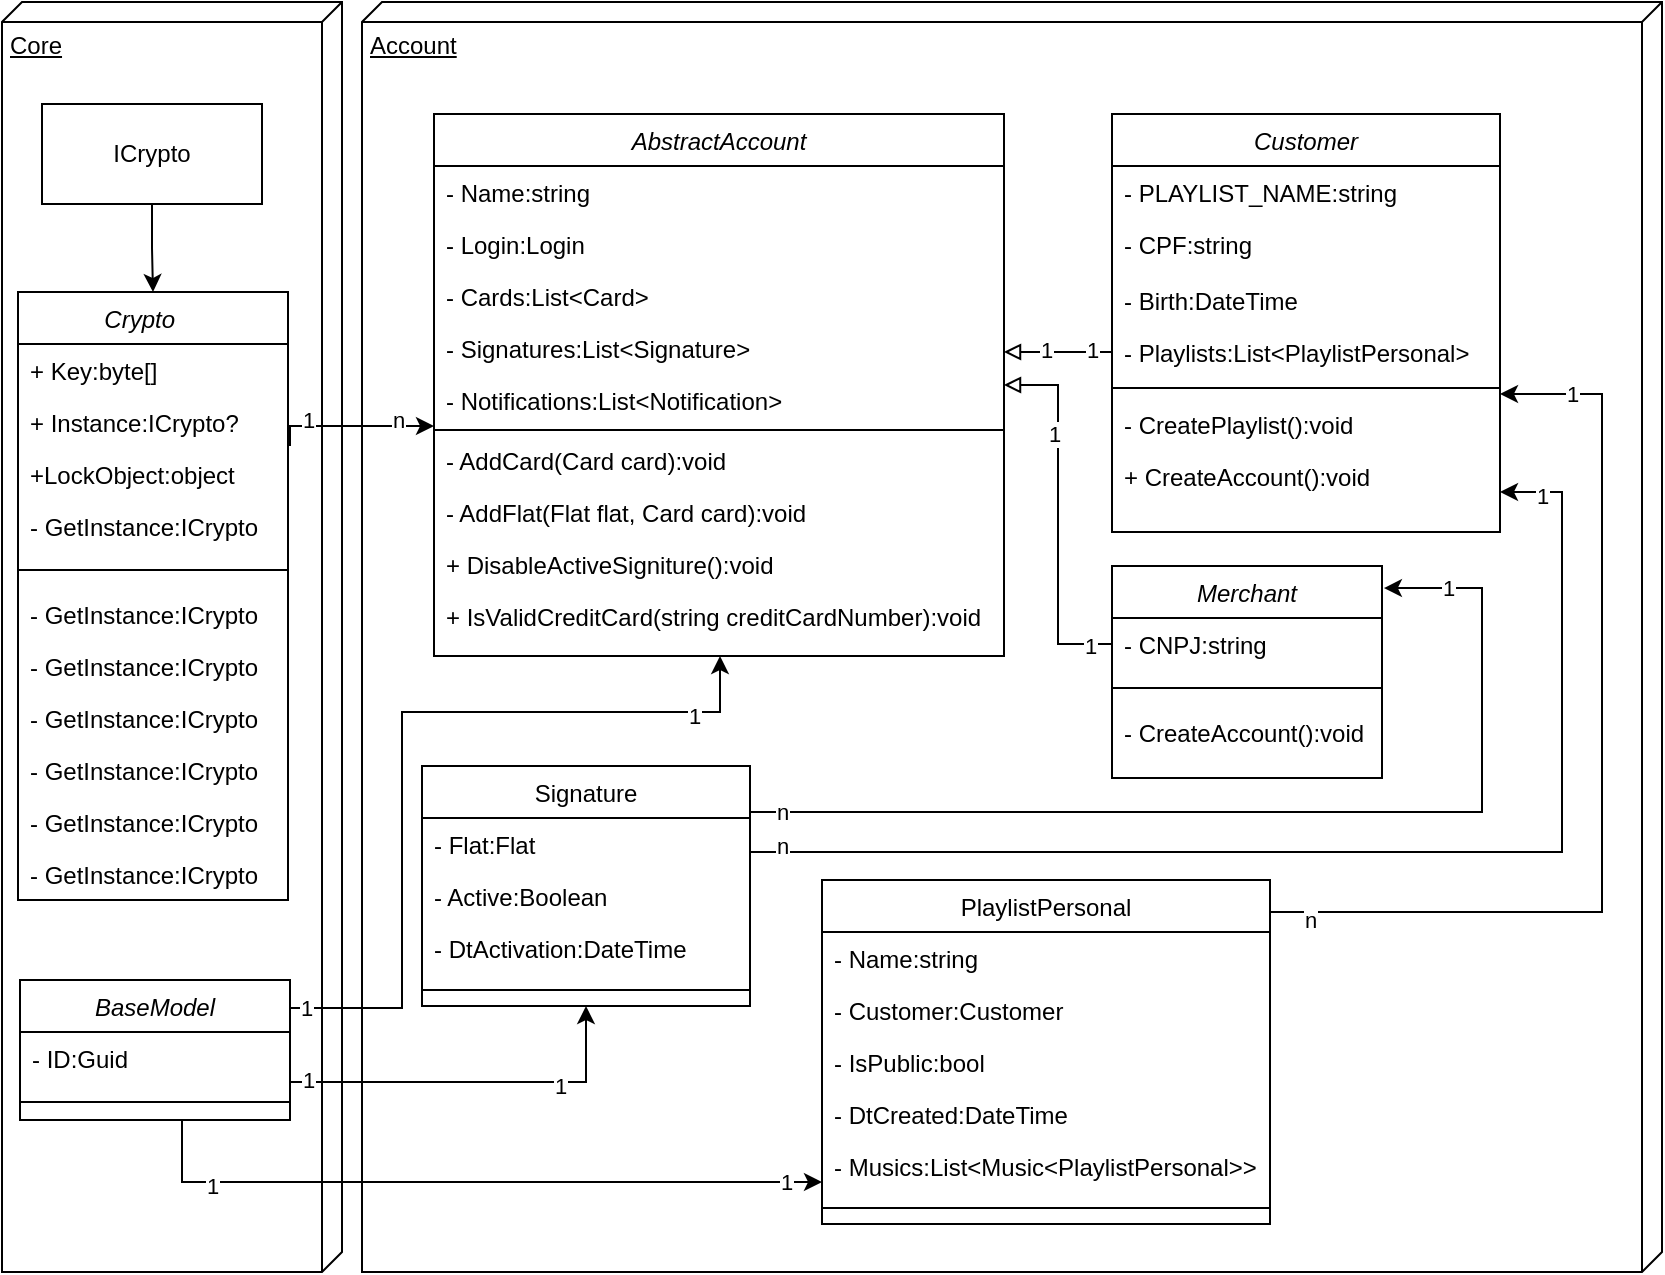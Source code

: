 <mxfile version="22.1.11" type="github">
  <diagram id="C5RBs43oDa-KdzZeNtuy" name="Page-1">
    <mxGraphModel dx="1434" dy="738" grid="1" gridSize="10" guides="1" tooltips="1" connect="1" arrows="1" fold="1" page="1" pageScale="1" pageWidth="1169" pageHeight="827" math="0" shadow="0">
      <root>
        <mxCell id="WIyWlLk6GJQsqaUBKTNV-0" />
        <mxCell id="WIyWlLk6GJQsqaUBKTNV-1" parent="WIyWlLk6GJQsqaUBKTNV-0" />
        <mxCell id="feMMTU7LGqaFjVzuQ2Fy-43" value="Account&lt;br&gt;" style="verticalAlign=top;align=left;spacingTop=8;spacingLeft=2;spacingRight=12;shape=cube;size=10;direction=south;fontStyle=4;html=1;whiteSpace=wrap;" vertex="1" parent="WIyWlLk6GJQsqaUBKTNV-1">
          <mxGeometry x="350" y="75" width="650" height="635" as="geometry" />
        </mxCell>
        <mxCell id="feMMTU7LGqaFjVzuQ2Fy-35" value="Core&lt;br&gt;" style="verticalAlign=top;align=left;spacingTop=8;spacingLeft=2;spacingRight=12;shape=cube;size=10;direction=south;fontStyle=4;html=1;whiteSpace=wrap;" vertex="1" parent="WIyWlLk6GJQsqaUBKTNV-1">
          <mxGeometry x="170" y="75" width="170" height="635" as="geometry" />
        </mxCell>
        <mxCell id="zkfFHV4jXpPFQw0GAbJ--0" value="AbstractAccount" style="swimlane;fontStyle=2;align=center;verticalAlign=top;childLayout=stackLayout;horizontal=1;startSize=26;horizontalStack=0;resizeParent=1;resizeLast=0;collapsible=1;marginBottom=0;rounded=0;shadow=0;strokeWidth=1;labelBackgroundColor=default;" parent="WIyWlLk6GJQsqaUBKTNV-1" vertex="1">
          <mxGeometry x="386" y="131" width="285" height="271" as="geometry">
            <mxRectangle x="230" y="140" width="160" height="26" as="alternateBounds" />
          </mxGeometry>
        </mxCell>
        <mxCell id="zkfFHV4jXpPFQw0GAbJ--3" value="- Name:string" style="text;align=left;verticalAlign=top;spacingLeft=4;spacingRight=4;overflow=hidden;rotatable=0;points=[[0,0.5],[1,0.5]];portConstraint=eastwest;rounded=0;shadow=0;html=0;" parent="zkfFHV4jXpPFQw0GAbJ--0" vertex="1">
          <mxGeometry y="26" width="285" height="26" as="geometry" />
        </mxCell>
        <mxCell id="zkfFHV4jXpPFQw0GAbJ--1" value="- Login:Login" style="text;align=left;verticalAlign=top;spacingLeft=4;spacingRight=4;overflow=hidden;rotatable=0;points=[[0,0.5],[1,0.5]];portConstraint=eastwest;" parent="zkfFHV4jXpPFQw0GAbJ--0" vertex="1">
          <mxGeometry y="52" width="285" height="26" as="geometry" />
        </mxCell>
        <mxCell id="feMMTU7LGqaFjVzuQ2Fy-9" value="- Cards:List&lt;Card&gt;" style="text;align=left;verticalAlign=top;spacingLeft=4;spacingRight=4;overflow=hidden;rotatable=0;points=[[0,0.5],[1,0.5]];portConstraint=eastwest;" vertex="1" parent="zkfFHV4jXpPFQw0GAbJ--0">
          <mxGeometry y="78" width="285" height="26" as="geometry" />
        </mxCell>
        <mxCell id="feMMTU7LGqaFjVzuQ2Fy-10" value="- Signatures:List&lt;Signature&gt;" style="text;align=left;verticalAlign=top;spacingLeft=4;spacingRight=4;overflow=hidden;rotatable=0;points=[[0,0.5],[1,0.5]];portConstraint=eastwest;" vertex="1" parent="zkfFHV4jXpPFQw0GAbJ--0">
          <mxGeometry y="104" width="285" height="26" as="geometry" />
        </mxCell>
        <mxCell id="feMMTU7LGqaFjVzuQ2Fy-11" value="- Notifications:List&lt;Notification&gt;" style="text;align=left;verticalAlign=top;spacingLeft=4;spacingRight=4;overflow=hidden;rotatable=0;points=[[0,0.5],[1,0.5]];portConstraint=eastwest;" vertex="1" parent="zkfFHV4jXpPFQw0GAbJ--0">
          <mxGeometry y="130" width="285" height="26" as="geometry" />
        </mxCell>
        <mxCell id="zkfFHV4jXpPFQw0GAbJ--4" value="" style="line;html=1;strokeWidth=1;align=left;verticalAlign=middle;spacingTop=-1;spacingLeft=3;spacingRight=3;rotatable=0;labelPosition=right;points=[];portConstraint=eastwest;" parent="zkfFHV4jXpPFQw0GAbJ--0" vertex="1">
          <mxGeometry y="156" width="285" height="4" as="geometry" />
        </mxCell>
        <mxCell id="feMMTU7LGqaFjVzuQ2Fy-14" value="- AddCard(Card card):void " style="text;align=left;verticalAlign=top;spacingLeft=4;spacingRight=4;overflow=hidden;rotatable=0;points=[[0,0.5],[1,0.5]];portConstraint=eastwest;" vertex="1" parent="zkfFHV4jXpPFQw0GAbJ--0">
          <mxGeometry y="160" width="285" height="26" as="geometry" />
        </mxCell>
        <mxCell id="feMMTU7LGqaFjVzuQ2Fy-15" value="- AddFlat(Flat flat, Card card):void " style="text;align=left;verticalAlign=top;spacingLeft=4;spacingRight=4;overflow=hidden;rotatable=0;points=[[0,0.5],[1,0.5]];portConstraint=eastwest;" vertex="1" parent="zkfFHV4jXpPFQw0GAbJ--0">
          <mxGeometry y="186" width="285" height="26" as="geometry" />
        </mxCell>
        <mxCell id="feMMTU7LGqaFjVzuQ2Fy-17" value="+ DisableActiveSigniture():void " style="text;align=left;verticalAlign=top;spacingLeft=4;spacingRight=4;overflow=hidden;rotatable=0;points=[[0,0.5],[1,0.5]];portConstraint=eastwest;" vertex="1" parent="zkfFHV4jXpPFQw0GAbJ--0">
          <mxGeometry y="212" width="285" height="26" as="geometry" />
        </mxCell>
        <mxCell id="feMMTU7LGqaFjVzuQ2Fy-16" value="+ IsValidCreditCard(string creditCardNumber):void" style="text;align=left;verticalAlign=top;spacingLeft=4;spacingRight=4;overflow=hidden;rotatable=0;points=[[0,0.5],[1,0.5]];portConstraint=eastwest;" vertex="1" parent="zkfFHV4jXpPFQw0GAbJ--0">
          <mxGeometry y="238" width="285" height="26" as="geometry" />
        </mxCell>
        <mxCell id="6qK0VQakLGA7VWoojaVd-2" value="Customer" style="swimlane;fontStyle=2;align=center;verticalAlign=top;childLayout=stackLayout;horizontal=1;startSize=26;horizontalStack=0;resizeParent=1;resizeLast=0;collapsible=1;marginBottom=0;rounded=0;shadow=0;strokeWidth=1;labelBackgroundColor=default;" parent="WIyWlLk6GJQsqaUBKTNV-1" vertex="1">
          <mxGeometry x="725" y="131" width="194" height="209" as="geometry">
            <mxRectangle x="230" y="140" width="160" height="26" as="alternateBounds" />
          </mxGeometry>
        </mxCell>
        <mxCell id="6qK0VQakLGA7VWoojaVd-24" value="- PLAYLIST_NAME:string&#xa;" style="text;align=left;verticalAlign=top;spacingLeft=4;spacingRight=4;overflow=hidden;rotatable=0;points=[[0,0.5],[1,0.5]];portConstraint=eastwest;rounded=0;shadow=0;html=0;" parent="6qK0VQakLGA7VWoojaVd-2" vertex="1">
          <mxGeometry y="26" width="194" height="26" as="geometry" />
        </mxCell>
        <mxCell id="feMMTU7LGqaFjVzuQ2Fy-4" value="- CPF:string" style="text;align=left;verticalAlign=top;spacingLeft=4;spacingRight=4;overflow=hidden;rotatable=0;points=[[0,0.5],[1,0.5]];portConstraint=eastwest;rounded=0;shadow=0;html=0;" vertex="1" parent="6qK0VQakLGA7VWoojaVd-2">
          <mxGeometry y="52" width="194" height="28" as="geometry" />
        </mxCell>
        <mxCell id="feMMTU7LGqaFjVzuQ2Fy-1" value="- Birth:DateTime" style="text;align=left;verticalAlign=top;spacingLeft=4;spacingRight=4;overflow=hidden;rotatable=0;points=[[0,0.5],[1,0.5]];portConstraint=eastwest;rounded=0;shadow=0;html=0;" vertex="1" parent="6qK0VQakLGA7VWoojaVd-2">
          <mxGeometry y="80" width="194" height="26" as="geometry" />
        </mxCell>
        <mxCell id="feMMTU7LGqaFjVzuQ2Fy-2" value="- Playlists:List&lt;PlaylistPersonal&gt;" style="text;align=left;verticalAlign=top;spacingLeft=4;spacingRight=4;overflow=hidden;rotatable=0;points=[[0,0.5],[1,0.5]];portConstraint=eastwest;rounded=0;shadow=0;html=0;" vertex="1" parent="6qK0VQakLGA7VWoojaVd-2">
          <mxGeometry y="106" width="194" height="26" as="geometry" />
        </mxCell>
        <mxCell id="6qK0VQakLGA7VWoojaVd-6" value="" style="line;html=1;strokeWidth=1;align=left;verticalAlign=middle;spacingTop=-1;spacingLeft=3;spacingRight=3;rotatable=0;labelPosition=right;points=[];portConstraint=eastwest;" parent="6qK0VQakLGA7VWoojaVd-2" vertex="1">
          <mxGeometry y="132" width="194" height="10" as="geometry" />
        </mxCell>
        <mxCell id="feMMTU7LGqaFjVzuQ2Fy-7" value="- CreatePlaylist():void" style="text;align=left;verticalAlign=top;spacingLeft=4;spacingRight=4;overflow=hidden;rotatable=0;points=[[0,0.5],[1,0.5]];portConstraint=eastwest;rounded=0;shadow=0;html=0;" vertex="1" parent="6qK0VQakLGA7VWoojaVd-2">
          <mxGeometry y="142" width="194" height="26" as="geometry" />
        </mxCell>
        <mxCell id="feMMTU7LGqaFjVzuQ2Fy-6" value="+ CreateAccount():void" style="text;align=left;verticalAlign=top;spacingLeft=4;spacingRight=4;overflow=hidden;rotatable=0;points=[[0,0.5],[1,0.5]];portConstraint=eastwest;rounded=0;shadow=0;html=0;" vertex="1" parent="6qK0VQakLGA7VWoojaVd-2">
          <mxGeometry y="168" width="194" height="26" as="geometry" />
        </mxCell>
        <mxCell id="6qK0VQakLGA7VWoojaVd-61" value="Signature" style="swimlane;fontStyle=0;align=center;verticalAlign=top;childLayout=stackLayout;horizontal=1;startSize=26;horizontalStack=0;resizeParent=1;resizeLast=0;collapsible=1;marginBottom=0;rounded=0;shadow=0;strokeWidth=1;" parent="WIyWlLk6GJQsqaUBKTNV-1" vertex="1">
          <mxGeometry x="380" y="457" width="164" height="120" as="geometry">
            <mxRectangle x="340" y="380" width="170" height="26" as="alternateBounds" />
          </mxGeometry>
        </mxCell>
        <mxCell id="feMMTU7LGqaFjVzuQ2Fy-72" value="- Flat:Flat" style="text;align=left;verticalAlign=top;spacingLeft=4;spacingRight=4;overflow=hidden;rotatable=0;points=[[0,0.5],[1,0.5]];portConstraint=eastwest;" vertex="1" parent="6qK0VQakLGA7VWoojaVd-61">
          <mxGeometry y="26" width="164" height="26" as="geometry" />
        </mxCell>
        <mxCell id="feMMTU7LGqaFjVzuQ2Fy-73" value="- Active:Boolean" style="text;align=left;verticalAlign=top;spacingLeft=4;spacingRight=4;overflow=hidden;rotatable=0;points=[[0,0.5],[1,0.5]];portConstraint=eastwest;" vertex="1" parent="6qK0VQakLGA7VWoojaVd-61">
          <mxGeometry y="52" width="164" height="26" as="geometry" />
        </mxCell>
        <mxCell id="feMMTU7LGqaFjVzuQ2Fy-74" value="- DtActivation:DateTime" style="text;align=left;verticalAlign=top;spacingLeft=4;spacingRight=4;overflow=hidden;rotatable=0;points=[[0,0.5],[1,0.5]];portConstraint=eastwest;" vertex="1" parent="6qK0VQakLGA7VWoojaVd-61">
          <mxGeometry y="78" width="164" height="26" as="geometry" />
        </mxCell>
        <mxCell id="6qK0VQakLGA7VWoojaVd-62" value="" style="line;html=1;strokeWidth=1;align=left;verticalAlign=middle;spacingTop=-1;spacingLeft=3;spacingRight=3;rotatable=0;labelPosition=right;points=[];portConstraint=eastwest;" parent="6qK0VQakLGA7VWoojaVd-61" vertex="1">
          <mxGeometry y="104" width="164" height="16" as="geometry" />
        </mxCell>
        <mxCell id="6qK0VQakLGA7VWoojaVd-82" style="edgeStyle=orthogonalEdgeStyle;rounded=0;orthogonalLoop=1;jettySize=auto;html=1;exitX=0.5;exitY=1;exitDx=0;exitDy=0;endArrow=none;endFill=0;" parent="WIyWlLk6GJQsqaUBKTNV-1" edge="1">
          <mxGeometry relative="1" as="geometry">
            <mxPoint x="700" y="260" as="sourcePoint" />
          </mxGeometry>
        </mxCell>
        <mxCell id="6qK0VQakLGA7VWoojaVd-84" value="Merchant" style="swimlane;fontStyle=2;align=center;verticalAlign=top;childLayout=stackLayout;horizontal=1;startSize=26;horizontalStack=0;resizeParent=1;resizeLast=0;collapsible=1;marginBottom=0;rounded=0;shadow=0;strokeWidth=1;labelBackgroundColor=default;" parent="WIyWlLk6GJQsqaUBKTNV-1" vertex="1">
          <mxGeometry x="725" y="357" width="135" height="106" as="geometry">
            <mxRectangle x="695" y="300" width="160" height="26" as="alternateBounds" />
          </mxGeometry>
        </mxCell>
        <mxCell id="6qK0VQakLGA7VWoojaVd-91" value="- CNPJ:string" style="text;align=left;verticalAlign=top;spacingLeft=4;spacingRight=4;overflow=hidden;rotatable=0;points=[[0,0.5],[1,0.5]];portConstraint=eastwest;rounded=0;shadow=0;html=0;" parent="6qK0VQakLGA7VWoojaVd-84" vertex="1">
          <mxGeometry y="26" width="135" height="26" as="geometry" />
        </mxCell>
        <mxCell id="6qK0VQakLGA7VWoojaVd-88" value="" style="line;html=1;strokeWidth=1;align=left;verticalAlign=middle;spacingTop=-1;spacingLeft=3;spacingRight=3;rotatable=0;labelPosition=right;points=[];portConstraint=eastwest;" parent="6qK0VQakLGA7VWoojaVd-84" vertex="1">
          <mxGeometry y="52" width="135" height="18" as="geometry" />
        </mxCell>
        <mxCell id="feMMTU7LGqaFjVzuQ2Fy-8" value="- CreateAccount():void" style="text;align=left;verticalAlign=top;spacingLeft=4;spacingRight=4;overflow=hidden;rotatable=0;points=[[0,0.5],[1,0.5]];portConstraint=eastwest;rounded=0;shadow=0;html=0;" vertex="1" parent="6qK0VQakLGA7VWoojaVd-84">
          <mxGeometry y="70" width="135" height="26" as="geometry" />
        </mxCell>
        <mxCell id="feMMTU7LGqaFjVzuQ2Fy-28" value="Crypto    " style="swimlane;fontStyle=2;align=center;verticalAlign=top;childLayout=stackLayout;horizontal=1;startSize=26;horizontalStack=0;resizeParent=1;resizeLast=0;collapsible=1;marginBottom=0;rounded=0;shadow=0;strokeWidth=1;labelBackgroundColor=default;" vertex="1" parent="WIyWlLk6GJQsqaUBKTNV-1">
          <mxGeometry x="178" y="220" width="135" height="304" as="geometry">
            <mxRectangle x="230" y="140" width="160" height="26" as="alternateBounds" />
          </mxGeometry>
        </mxCell>
        <mxCell id="feMMTU7LGqaFjVzuQ2Fy-29" value="+ Key:byte[]" style="text;align=left;verticalAlign=top;spacingLeft=4;spacingRight=4;overflow=hidden;rotatable=0;points=[[0,0.5],[1,0.5]];portConstraint=eastwest;rounded=0;shadow=0;html=0;" vertex="1" parent="feMMTU7LGqaFjVzuQ2Fy-28">
          <mxGeometry y="26" width="135" height="26" as="geometry" />
        </mxCell>
        <mxCell id="feMMTU7LGqaFjVzuQ2Fy-82" value="+ Instance:ICrypto?" style="text;align=left;verticalAlign=top;spacingLeft=4;spacingRight=4;overflow=hidden;rotatable=0;points=[[0,0.5],[1,0.5]];portConstraint=eastwest;rounded=0;shadow=0;html=0;" vertex="1" parent="feMMTU7LGqaFjVzuQ2Fy-28">
          <mxGeometry y="52" width="135" height="26" as="geometry" />
        </mxCell>
        <mxCell id="feMMTU7LGqaFjVzuQ2Fy-83" value="+LockObject:object " style="text;align=left;verticalAlign=top;spacingLeft=4;spacingRight=4;overflow=hidden;rotatable=0;points=[[0,0.5],[1,0.5]];portConstraint=eastwest;rounded=0;shadow=0;html=0;" vertex="1" parent="feMMTU7LGqaFjVzuQ2Fy-28">
          <mxGeometry y="78" width="135" height="26" as="geometry" />
        </mxCell>
        <mxCell id="feMMTU7LGqaFjVzuQ2Fy-84" value="- GetInstance:ICrypto" style="text;align=left;verticalAlign=top;spacingLeft=4;spacingRight=4;overflow=hidden;rotatable=0;points=[[0,0.5],[1,0.5]];portConstraint=eastwest;rounded=0;shadow=0;html=0;" vertex="1" parent="feMMTU7LGqaFjVzuQ2Fy-28">
          <mxGeometry y="104" width="135" height="26" as="geometry" />
        </mxCell>
        <mxCell id="feMMTU7LGqaFjVzuQ2Fy-30" value="" style="line;html=1;strokeWidth=1;align=left;verticalAlign=middle;spacingTop=-1;spacingLeft=3;spacingRight=3;rotatable=0;labelPosition=right;points=[];portConstraint=eastwest;" vertex="1" parent="feMMTU7LGqaFjVzuQ2Fy-28">
          <mxGeometry y="130" width="135" height="18" as="geometry" />
        </mxCell>
        <mxCell id="feMMTU7LGqaFjVzuQ2Fy-86" value="- GetInstance:ICrypto" style="text;align=left;verticalAlign=top;spacingLeft=4;spacingRight=4;overflow=hidden;rotatable=0;points=[[0,0.5],[1,0.5]];portConstraint=eastwest;rounded=0;shadow=0;html=0;" vertex="1" parent="feMMTU7LGqaFjVzuQ2Fy-28">
          <mxGeometry y="148" width="135" height="26" as="geometry" />
        </mxCell>
        <mxCell id="feMMTU7LGqaFjVzuQ2Fy-87" value="- GetInstance:ICrypto" style="text;align=left;verticalAlign=top;spacingLeft=4;spacingRight=4;overflow=hidden;rotatable=0;points=[[0,0.5],[1,0.5]];portConstraint=eastwest;rounded=0;shadow=0;html=0;" vertex="1" parent="feMMTU7LGqaFjVzuQ2Fy-28">
          <mxGeometry y="174" width="135" height="26" as="geometry" />
        </mxCell>
        <mxCell id="feMMTU7LGqaFjVzuQ2Fy-89" value="- GetInstance:ICrypto" style="text;align=left;verticalAlign=top;spacingLeft=4;spacingRight=4;overflow=hidden;rotatable=0;points=[[0,0.5],[1,0.5]];portConstraint=eastwest;rounded=0;shadow=0;html=0;" vertex="1" parent="feMMTU7LGqaFjVzuQ2Fy-28">
          <mxGeometry y="200" width="135" height="26" as="geometry" />
        </mxCell>
        <mxCell id="feMMTU7LGqaFjVzuQ2Fy-88" value="- GetInstance:ICrypto" style="text;align=left;verticalAlign=top;spacingLeft=4;spacingRight=4;overflow=hidden;rotatable=0;points=[[0,0.5],[1,0.5]];portConstraint=eastwest;rounded=0;shadow=0;html=0;" vertex="1" parent="feMMTU7LGqaFjVzuQ2Fy-28">
          <mxGeometry y="226" width="135" height="26" as="geometry" />
        </mxCell>
        <mxCell id="feMMTU7LGqaFjVzuQ2Fy-90" value="- GetInstance:ICrypto" style="text;align=left;verticalAlign=top;spacingLeft=4;spacingRight=4;overflow=hidden;rotatable=0;points=[[0,0.5],[1,0.5]];portConstraint=eastwest;rounded=0;shadow=0;html=0;" vertex="1" parent="feMMTU7LGqaFjVzuQ2Fy-28">
          <mxGeometry y="252" width="135" height="26" as="geometry" />
        </mxCell>
        <mxCell id="feMMTU7LGqaFjVzuQ2Fy-85" value="- GetInstance:ICrypto" style="text;align=left;verticalAlign=top;spacingLeft=4;spacingRight=4;overflow=hidden;rotatable=0;points=[[0,0.5],[1,0.5]];portConstraint=eastwest;rounded=0;shadow=0;html=0;" vertex="1" parent="feMMTU7LGqaFjVzuQ2Fy-28">
          <mxGeometry y="278" width="135" height="26" as="geometry" />
        </mxCell>
        <mxCell id="feMMTU7LGqaFjVzuQ2Fy-75" style="edgeStyle=orthogonalEdgeStyle;rounded=0;orthogonalLoop=1;jettySize=auto;html=1;entryX=0.5;entryY=0;entryDx=0;entryDy=0;" edge="1" parent="WIyWlLk6GJQsqaUBKTNV-1" source="feMMTU7LGqaFjVzuQ2Fy-33" target="feMMTU7LGqaFjVzuQ2Fy-28">
          <mxGeometry relative="1" as="geometry" />
        </mxCell>
        <mxCell id="feMMTU7LGqaFjVzuQ2Fy-33" value="ICrypto" style="html=1;whiteSpace=wrap;" vertex="1" parent="WIyWlLk6GJQsqaUBKTNV-1">
          <mxGeometry x="190" y="126" width="110" height="50" as="geometry" />
        </mxCell>
        <mxCell id="feMMTU7LGqaFjVzuQ2Fy-36" value="BaseModel" style="swimlane;fontStyle=2;align=center;verticalAlign=top;childLayout=stackLayout;horizontal=1;startSize=26;horizontalStack=0;resizeParent=1;resizeLast=0;collapsible=1;marginBottom=0;rounded=0;shadow=0;strokeWidth=1;labelBackgroundColor=default;" vertex="1" parent="WIyWlLk6GJQsqaUBKTNV-1">
          <mxGeometry x="179" y="564" width="135" height="70" as="geometry">
            <mxRectangle x="230" y="140" width="160" height="26" as="alternateBounds" />
          </mxGeometry>
        </mxCell>
        <mxCell id="feMMTU7LGqaFjVzuQ2Fy-37" value="- ID:Guid" style="text;align=left;verticalAlign=top;spacingLeft=4;spacingRight=4;overflow=hidden;rotatable=0;points=[[0,0.5],[1,0.5]];portConstraint=eastwest;rounded=0;shadow=0;html=0;" vertex="1" parent="feMMTU7LGqaFjVzuQ2Fy-36">
          <mxGeometry y="26" width="135" height="26" as="geometry" />
        </mxCell>
        <mxCell id="feMMTU7LGqaFjVzuQ2Fy-38" value="" style="line;html=1;strokeWidth=1;align=left;verticalAlign=middle;spacingTop=-1;spacingLeft=3;spacingRight=3;rotatable=0;labelPosition=right;points=[];portConstraint=eastwest;" vertex="1" parent="feMMTU7LGqaFjVzuQ2Fy-36">
          <mxGeometry y="52" width="135" height="18" as="geometry" />
        </mxCell>
        <mxCell id="feMMTU7LGqaFjVzuQ2Fy-61" style="edgeStyle=orthogonalEdgeStyle;rounded=0;orthogonalLoop=1;jettySize=auto;html=1;" edge="1" parent="WIyWlLk6GJQsqaUBKTNV-1" source="feMMTU7LGqaFjVzuQ2Fy-44" target="6qK0VQakLGA7VWoojaVd-2">
          <mxGeometry relative="1" as="geometry">
            <mxPoint x="734" y="552" as="sourcePoint" />
            <mxPoint x="1039" y="271" as="targetPoint" />
            <Array as="points">
              <mxPoint x="970" y="530" />
              <mxPoint x="970" y="271" />
            </Array>
          </mxGeometry>
        </mxCell>
        <mxCell id="feMMTU7LGqaFjVzuQ2Fy-110" value="1" style="edgeLabel;html=1;align=center;verticalAlign=middle;resizable=0;points=[];" vertex="1" connectable="0" parent="feMMTU7LGqaFjVzuQ2Fy-61">
          <mxGeometry x="0.849" relative="1" as="geometry">
            <mxPoint as="offset" />
          </mxGeometry>
        </mxCell>
        <mxCell id="feMMTU7LGqaFjVzuQ2Fy-111" value="n" style="edgeLabel;html=1;align=center;verticalAlign=middle;resizable=0;points=[];" vertex="1" connectable="0" parent="feMMTU7LGqaFjVzuQ2Fy-61">
          <mxGeometry x="-0.916" y="-4" relative="1" as="geometry">
            <mxPoint as="offset" />
          </mxGeometry>
        </mxCell>
        <mxCell id="feMMTU7LGqaFjVzuQ2Fy-44" value="PlaylistPersonal" style="swimlane;fontStyle=0;align=center;verticalAlign=top;childLayout=stackLayout;horizontal=1;startSize=26;horizontalStack=0;resizeParent=1;resizeLast=0;collapsible=1;marginBottom=0;rounded=0;shadow=0;strokeWidth=1;" vertex="1" parent="WIyWlLk6GJQsqaUBKTNV-1">
          <mxGeometry x="580" y="514" width="224" height="172" as="geometry">
            <mxRectangle x="340" y="380" width="170" height="26" as="alternateBounds" />
          </mxGeometry>
        </mxCell>
        <mxCell id="feMMTU7LGqaFjVzuQ2Fy-70" value="- Name:string" style="text;align=left;verticalAlign=top;spacingLeft=4;spacingRight=4;overflow=hidden;rotatable=0;points=[[0,0.5],[1,0.5]];portConstraint=eastwest;" vertex="1" parent="feMMTU7LGqaFjVzuQ2Fy-44">
          <mxGeometry y="26" width="224" height="26" as="geometry" />
        </mxCell>
        <mxCell id="feMMTU7LGqaFjVzuQ2Fy-65" value="- Customer:Customer" style="text;align=left;verticalAlign=top;spacingLeft=4;spacingRight=4;overflow=hidden;rotatable=0;points=[[0,0.5],[1,0.5]];portConstraint=eastwest;" vertex="1" parent="feMMTU7LGqaFjVzuQ2Fy-44">
          <mxGeometry y="52" width="224" height="26" as="geometry" />
        </mxCell>
        <mxCell id="feMMTU7LGqaFjVzuQ2Fy-66" value="- IsPublic:bool" style="text;align=left;verticalAlign=top;spacingLeft=4;spacingRight=4;overflow=hidden;rotatable=0;points=[[0,0.5],[1,0.5]];portConstraint=eastwest;" vertex="1" parent="feMMTU7LGqaFjVzuQ2Fy-44">
          <mxGeometry y="78" width="224" height="26" as="geometry" />
        </mxCell>
        <mxCell id="feMMTU7LGqaFjVzuQ2Fy-69" value="- DtCreated:DateTime" style="text;align=left;verticalAlign=top;spacingLeft=4;spacingRight=4;overflow=hidden;rotatable=0;points=[[0,0.5],[1,0.5]];portConstraint=eastwest;" vertex="1" parent="feMMTU7LGqaFjVzuQ2Fy-44">
          <mxGeometry y="104" width="224" height="26" as="geometry" />
        </mxCell>
        <mxCell id="feMMTU7LGqaFjVzuQ2Fy-71" value="- Musics:List&lt;Music&lt;PlaylistPersonal&gt;&gt;" style="text;align=left;verticalAlign=top;spacingLeft=4;spacingRight=4;overflow=hidden;rotatable=0;points=[[0,0.5],[1,0.5]];portConstraint=eastwest;" vertex="1" parent="feMMTU7LGqaFjVzuQ2Fy-44">
          <mxGeometry y="130" width="224" height="26" as="geometry" />
        </mxCell>
        <mxCell id="feMMTU7LGqaFjVzuQ2Fy-45" value="" style="line;html=1;strokeWidth=1;align=left;verticalAlign=middle;spacingTop=-1;spacingLeft=3;spacingRight=3;rotatable=0;labelPosition=right;points=[];portConstraint=eastwest;" vertex="1" parent="feMMTU7LGqaFjVzuQ2Fy-44">
          <mxGeometry y="156" width="224" height="16" as="geometry" />
        </mxCell>
        <mxCell id="feMMTU7LGqaFjVzuQ2Fy-48" style="edgeStyle=orthogonalEdgeStyle;rounded=0;orthogonalLoop=1;jettySize=auto;html=1;endArrow=block;endFill=0;" edge="1" parent="WIyWlLk6GJQsqaUBKTNV-1" source="feMMTU7LGqaFjVzuQ2Fy-2" target="zkfFHV4jXpPFQw0GAbJ--0">
          <mxGeometry relative="1" as="geometry">
            <Array as="points">
              <mxPoint x="810" y="263" />
              <mxPoint x="810" y="263" />
            </Array>
          </mxGeometry>
        </mxCell>
        <mxCell id="feMMTU7LGqaFjVzuQ2Fy-92" value="1" style="edgeLabel;html=1;align=center;verticalAlign=middle;resizable=0;points=[];" vertex="1" connectable="0" parent="feMMTU7LGqaFjVzuQ2Fy-48">
          <mxGeometry x="0.222" y="-1" relative="1" as="geometry">
            <mxPoint as="offset" />
          </mxGeometry>
        </mxCell>
        <mxCell id="feMMTU7LGqaFjVzuQ2Fy-93" value="1" style="edgeLabel;html=1;align=center;verticalAlign=middle;resizable=0;points=[];" vertex="1" connectable="0" parent="feMMTU7LGqaFjVzuQ2Fy-48">
          <mxGeometry x="-0.63" y="-1" relative="1" as="geometry">
            <mxPoint as="offset" />
          </mxGeometry>
        </mxCell>
        <mxCell id="feMMTU7LGqaFjVzuQ2Fy-49" style="edgeStyle=orthogonalEdgeStyle;rounded=0;orthogonalLoop=1;jettySize=auto;html=1;endArrow=block;endFill=0;" edge="1" parent="WIyWlLk6GJQsqaUBKTNV-1" source="6qK0VQakLGA7VWoojaVd-91" target="zkfFHV4jXpPFQw0GAbJ--0">
          <mxGeometry relative="1" as="geometry" />
        </mxCell>
        <mxCell id="feMMTU7LGqaFjVzuQ2Fy-94" value="1" style="edgeLabel;html=1;align=center;verticalAlign=middle;resizable=0;points=[];" vertex="1" connectable="0" parent="feMMTU7LGqaFjVzuQ2Fy-49">
          <mxGeometry x="0.439" y="2" relative="1" as="geometry">
            <mxPoint as="offset" />
          </mxGeometry>
        </mxCell>
        <mxCell id="feMMTU7LGqaFjVzuQ2Fy-95" value="1" style="edgeLabel;html=1;align=center;verticalAlign=middle;resizable=0;points=[];" vertex="1" connectable="0" parent="feMMTU7LGqaFjVzuQ2Fy-49">
          <mxGeometry x="-0.88" y="1" relative="1" as="geometry">
            <mxPoint as="offset" />
          </mxGeometry>
        </mxCell>
        <mxCell id="feMMTU7LGqaFjVzuQ2Fy-55" style="edgeStyle=orthogonalEdgeStyle;rounded=0;orthogonalLoop=1;jettySize=auto;html=1;exitX=1;exitY=0.25;exitDx=0;exitDy=0;" edge="1" parent="WIyWlLk6GJQsqaUBKTNV-1" source="feMMTU7LGqaFjVzuQ2Fy-36" target="zkfFHV4jXpPFQw0GAbJ--0">
          <mxGeometry relative="1" as="geometry">
            <mxPoint x="386" y="448" as="targetPoint" />
            <Array as="points">
              <mxPoint x="314" y="578" />
              <mxPoint x="370" y="578" />
              <mxPoint x="370" y="430" />
              <mxPoint x="529" y="430" />
            </Array>
          </mxGeometry>
        </mxCell>
        <mxCell id="feMMTU7LGqaFjVzuQ2Fy-98" value="1" style="edgeLabel;html=1;align=center;verticalAlign=middle;resizable=0;points=[];" vertex="1" connectable="0" parent="feMMTU7LGqaFjVzuQ2Fy-55">
          <mxGeometry x="-0.749" relative="1" as="geometry">
            <mxPoint x="-38" as="offset" />
          </mxGeometry>
        </mxCell>
        <mxCell id="feMMTU7LGqaFjVzuQ2Fy-99" value="1" style="edgeLabel;html=1;align=center;verticalAlign=middle;resizable=0;points=[];" vertex="1" connectable="0" parent="feMMTU7LGqaFjVzuQ2Fy-55">
          <mxGeometry x="0.686" y="-2" relative="1" as="geometry">
            <mxPoint x="21" as="offset" />
          </mxGeometry>
        </mxCell>
        <mxCell id="feMMTU7LGqaFjVzuQ2Fy-56" style="edgeStyle=orthogonalEdgeStyle;rounded=0;orthogonalLoop=1;jettySize=auto;html=1;" edge="1" parent="WIyWlLk6GJQsqaUBKTNV-1">
          <mxGeometry relative="1" as="geometry">
            <mxPoint x="314" y="297" as="sourcePoint" />
            <mxPoint x="386" y="287" as="targetPoint" />
            <Array as="points">
              <mxPoint x="314" y="287" />
            </Array>
          </mxGeometry>
        </mxCell>
        <mxCell id="feMMTU7LGqaFjVzuQ2Fy-96" value="1" style="edgeLabel;html=1;align=center;verticalAlign=middle;resizable=0;points=[];" vertex="1" connectable="0" parent="feMMTU7LGqaFjVzuQ2Fy-56">
          <mxGeometry x="-0.537" y="3" relative="1" as="geometry">
            <mxPoint as="offset" />
          </mxGeometry>
        </mxCell>
        <mxCell id="feMMTU7LGqaFjVzuQ2Fy-97" value="n" style="edgeLabel;html=1;align=center;verticalAlign=middle;resizable=0;points=[];" vertex="1" connectable="0" parent="feMMTU7LGqaFjVzuQ2Fy-56">
          <mxGeometry x="0.342" y="3" relative="1" as="geometry">
            <mxPoint x="9" as="offset" />
          </mxGeometry>
        </mxCell>
        <mxCell id="feMMTU7LGqaFjVzuQ2Fy-62" style="edgeStyle=orthogonalEdgeStyle;rounded=0;orthogonalLoop=1;jettySize=auto;html=1;" edge="1" parent="WIyWlLk6GJQsqaUBKTNV-1" source="6qK0VQakLGA7VWoojaVd-61" target="6qK0VQakLGA7VWoojaVd-2">
          <mxGeometry relative="1" as="geometry">
            <Array as="points">
              <mxPoint x="950" y="500" />
              <mxPoint x="950" y="320" />
            </Array>
          </mxGeometry>
        </mxCell>
        <mxCell id="feMMTU7LGqaFjVzuQ2Fy-104" value="n" style="edgeLabel;html=1;align=center;verticalAlign=middle;resizable=0;points=[];" vertex="1" connectable="0" parent="feMMTU7LGqaFjVzuQ2Fy-62">
          <mxGeometry x="-0.938" y="3" relative="1" as="geometry">
            <mxPoint x="-3" as="offset" />
          </mxGeometry>
        </mxCell>
        <mxCell id="feMMTU7LGqaFjVzuQ2Fy-109" value="1" style="edgeLabel;html=1;align=center;verticalAlign=middle;resizable=0;points=[];" vertex="1" connectable="0" parent="feMMTU7LGqaFjVzuQ2Fy-62">
          <mxGeometry x="0.932" y="2" relative="1" as="geometry">
            <mxPoint as="offset" />
          </mxGeometry>
        </mxCell>
        <mxCell id="feMMTU7LGqaFjVzuQ2Fy-64" style="edgeStyle=orthogonalEdgeStyle;rounded=0;orthogonalLoop=1;jettySize=auto;html=1;entryX=1.007;entryY=0.104;entryDx=0;entryDy=0;entryPerimeter=0;" edge="1" parent="WIyWlLk6GJQsqaUBKTNV-1" source="6qK0VQakLGA7VWoojaVd-61" target="6qK0VQakLGA7VWoojaVd-84">
          <mxGeometry relative="1" as="geometry">
            <Array as="points">
              <mxPoint x="910" y="480" />
              <mxPoint x="910" y="368" />
            </Array>
          </mxGeometry>
        </mxCell>
        <mxCell id="feMMTU7LGqaFjVzuQ2Fy-107" value="1" style="edgeLabel;html=1;align=center;verticalAlign=middle;resizable=0;points=[];" vertex="1" connectable="0" parent="feMMTU7LGqaFjVzuQ2Fy-64">
          <mxGeometry x="0.878" relative="1" as="geometry">
            <mxPoint as="offset" />
          </mxGeometry>
        </mxCell>
        <mxCell id="feMMTU7LGqaFjVzuQ2Fy-108" value="n" style="edgeLabel;html=1;align=center;verticalAlign=middle;resizable=0;points=[];" vertex="1" connectable="0" parent="feMMTU7LGqaFjVzuQ2Fy-64">
          <mxGeometry x="-0.939" relative="1" as="geometry">
            <mxPoint as="offset" />
          </mxGeometry>
        </mxCell>
        <mxCell id="feMMTU7LGqaFjVzuQ2Fy-76" style="edgeStyle=orthogonalEdgeStyle;rounded=0;orthogonalLoop=1;jettySize=auto;html=1;" edge="1" parent="WIyWlLk6GJQsqaUBKTNV-1" source="feMMTU7LGqaFjVzuQ2Fy-36" target="6qK0VQakLGA7VWoojaVd-61">
          <mxGeometry relative="1" as="geometry">
            <mxPoint x="380" y="614.96" as="targetPoint" />
            <Array as="points">
              <mxPoint x="462" y="615" />
            </Array>
          </mxGeometry>
        </mxCell>
        <mxCell id="feMMTU7LGqaFjVzuQ2Fy-100" value="1" style="edgeLabel;html=1;align=center;verticalAlign=middle;resizable=0;points=[];" vertex="1" connectable="0" parent="feMMTU7LGqaFjVzuQ2Fy-76">
          <mxGeometry y="-2" relative="1" as="geometry">
            <mxPoint x="42" as="offset" />
          </mxGeometry>
        </mxCell>
        <mxCell id="feMMTU7LGqaFjVzuQ2Fy-101" value="1" style="edgeLabel;html=1;align=center;verticalAlign=middle;resizable=0;points=[];" vertex="1" connectable="0" parent="feMMTU7LGqaFjVzuQ2Fy-76">
          <mxGeometry x="-0.548" y="1" relative="1" as="geometry">
            <mxPoint x="-33" as="offset" />
          </mxGeometry>
        </mxCell>
        <mxCell id="feMMTU7LGqaFjVzuQ2Fy-78" style="edgeStyle=orthogonalEdgeStyle;rounded=0;orthogonalLoop=1;jettySize=auto;html=1;" edge="1" parent="WIyWlLk6GJQsqaUBKTNV-1" source="feMMTU7LGqaFjVzuQ2Fy-36">
          <mxGeometry relative="1" as="geometry">
            <mxPoint x="260" y="619" as="sourcePoint" />
            <mxPoint x="580" y="665" as="targetPoint" />
            <Array as="points">
              <mxPoint x="260" y="665" />
            </Array>
          </mxGeometry>
        </mxCell>
        <mxCell id="feMMTU7LGqaFjVzuQ2Fy-102" value="1" style="edgeLabel;html=1;align=center;verticalAlign=middle;resizable=0;points=[];" vertex="1" connectable="0" parent="feMMTU7LGqaFjVzuQ2Fy-78">
          <mxGeometry x="-0.738" y="-2" relative="1" as="geometry">
            <mxPoint as="offset" />
          </mxGeometry>
        </mxCell>
        <mxCell id="feMMTU7LGqaFjVzuQ2Fy-103" value="1" style="edgeLabel;html=1;align=center;verticalAlign=middle;resizable=0;points=[];" vertex="1" connectable="0" parent="feMMTU7LGqaFjVzuQ2Fy-78">
          <mxGeometry x="0.914" relative="1" as="geometry">
            <mxPoint x="-3" as="offset" />
          </mxGeometry>
        </mxCell>
      </root>
    </mxGraphModel>
  </diagram>
</mxfile>
